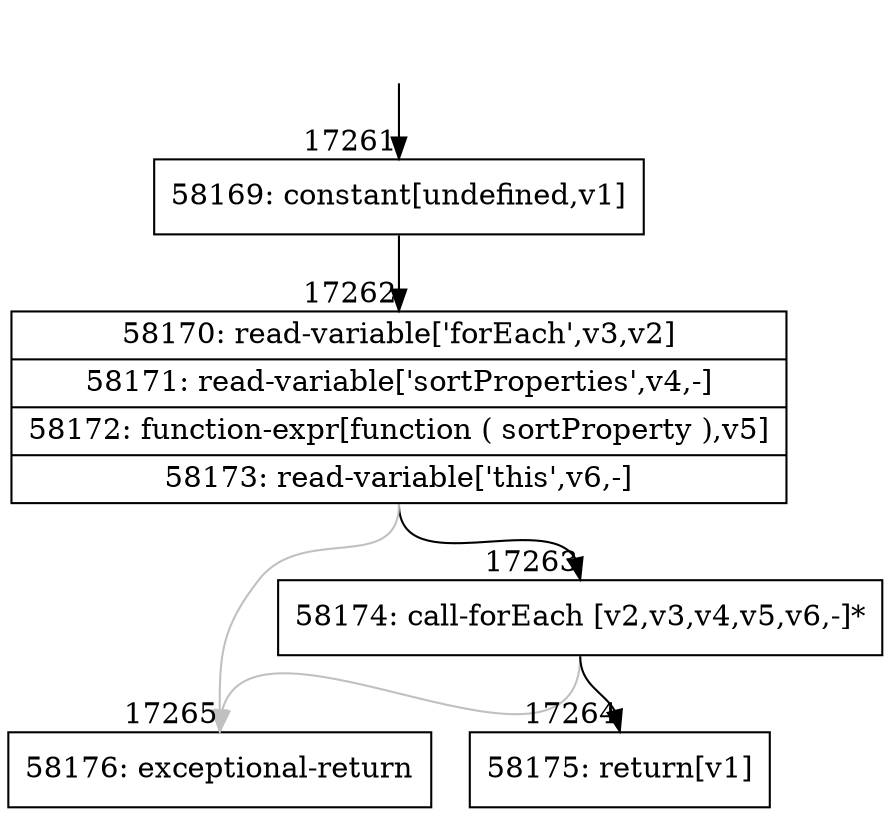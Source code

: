 digraph {
rankdir="TD"
BB_entry1488[shape=none,label=""];
BB_entry1488 -> BB17261 [tailport=s, headport=n, headlabel="    17261"]
BB17261 [shape=record label="{58169: constant[undefined,v1]}" ] 
BB17261 -> BB17262 [tailport=s, headport=n, headlabel="      17262"]
BB17262 [shape=record label="{58170: read-variable['forEach',v3,v2]|58171: read-variable['sortProperties',v4,-]|58172: function-expr[function ( sortProperty ),v5]|58173: read-variable['this',v6,-]}" ] 
BB17262 -> BB17263 [tailport=s, headport=n, headlabel="      17263"]
BB17262 -> BB17265 [tailport=s, headport=n, color=gray, headlabel="      17265"]
BB17263 [shape=record label="{58174: call-forEach [v2,v3,v4,v5,v6,-]*}" ] 
BB17263 -> BB17264 [tailport=s, headport=n, headlabel="      17264"]
BB17263 -> BB17265 [tailport=s, headport=n, color=gray]
BB17264 [shape=record label="{58175: return[v1]}" ] 
BB17265 [shape=record label="{58176: exceptional-return}" ] 
//#$~ 32864
}
